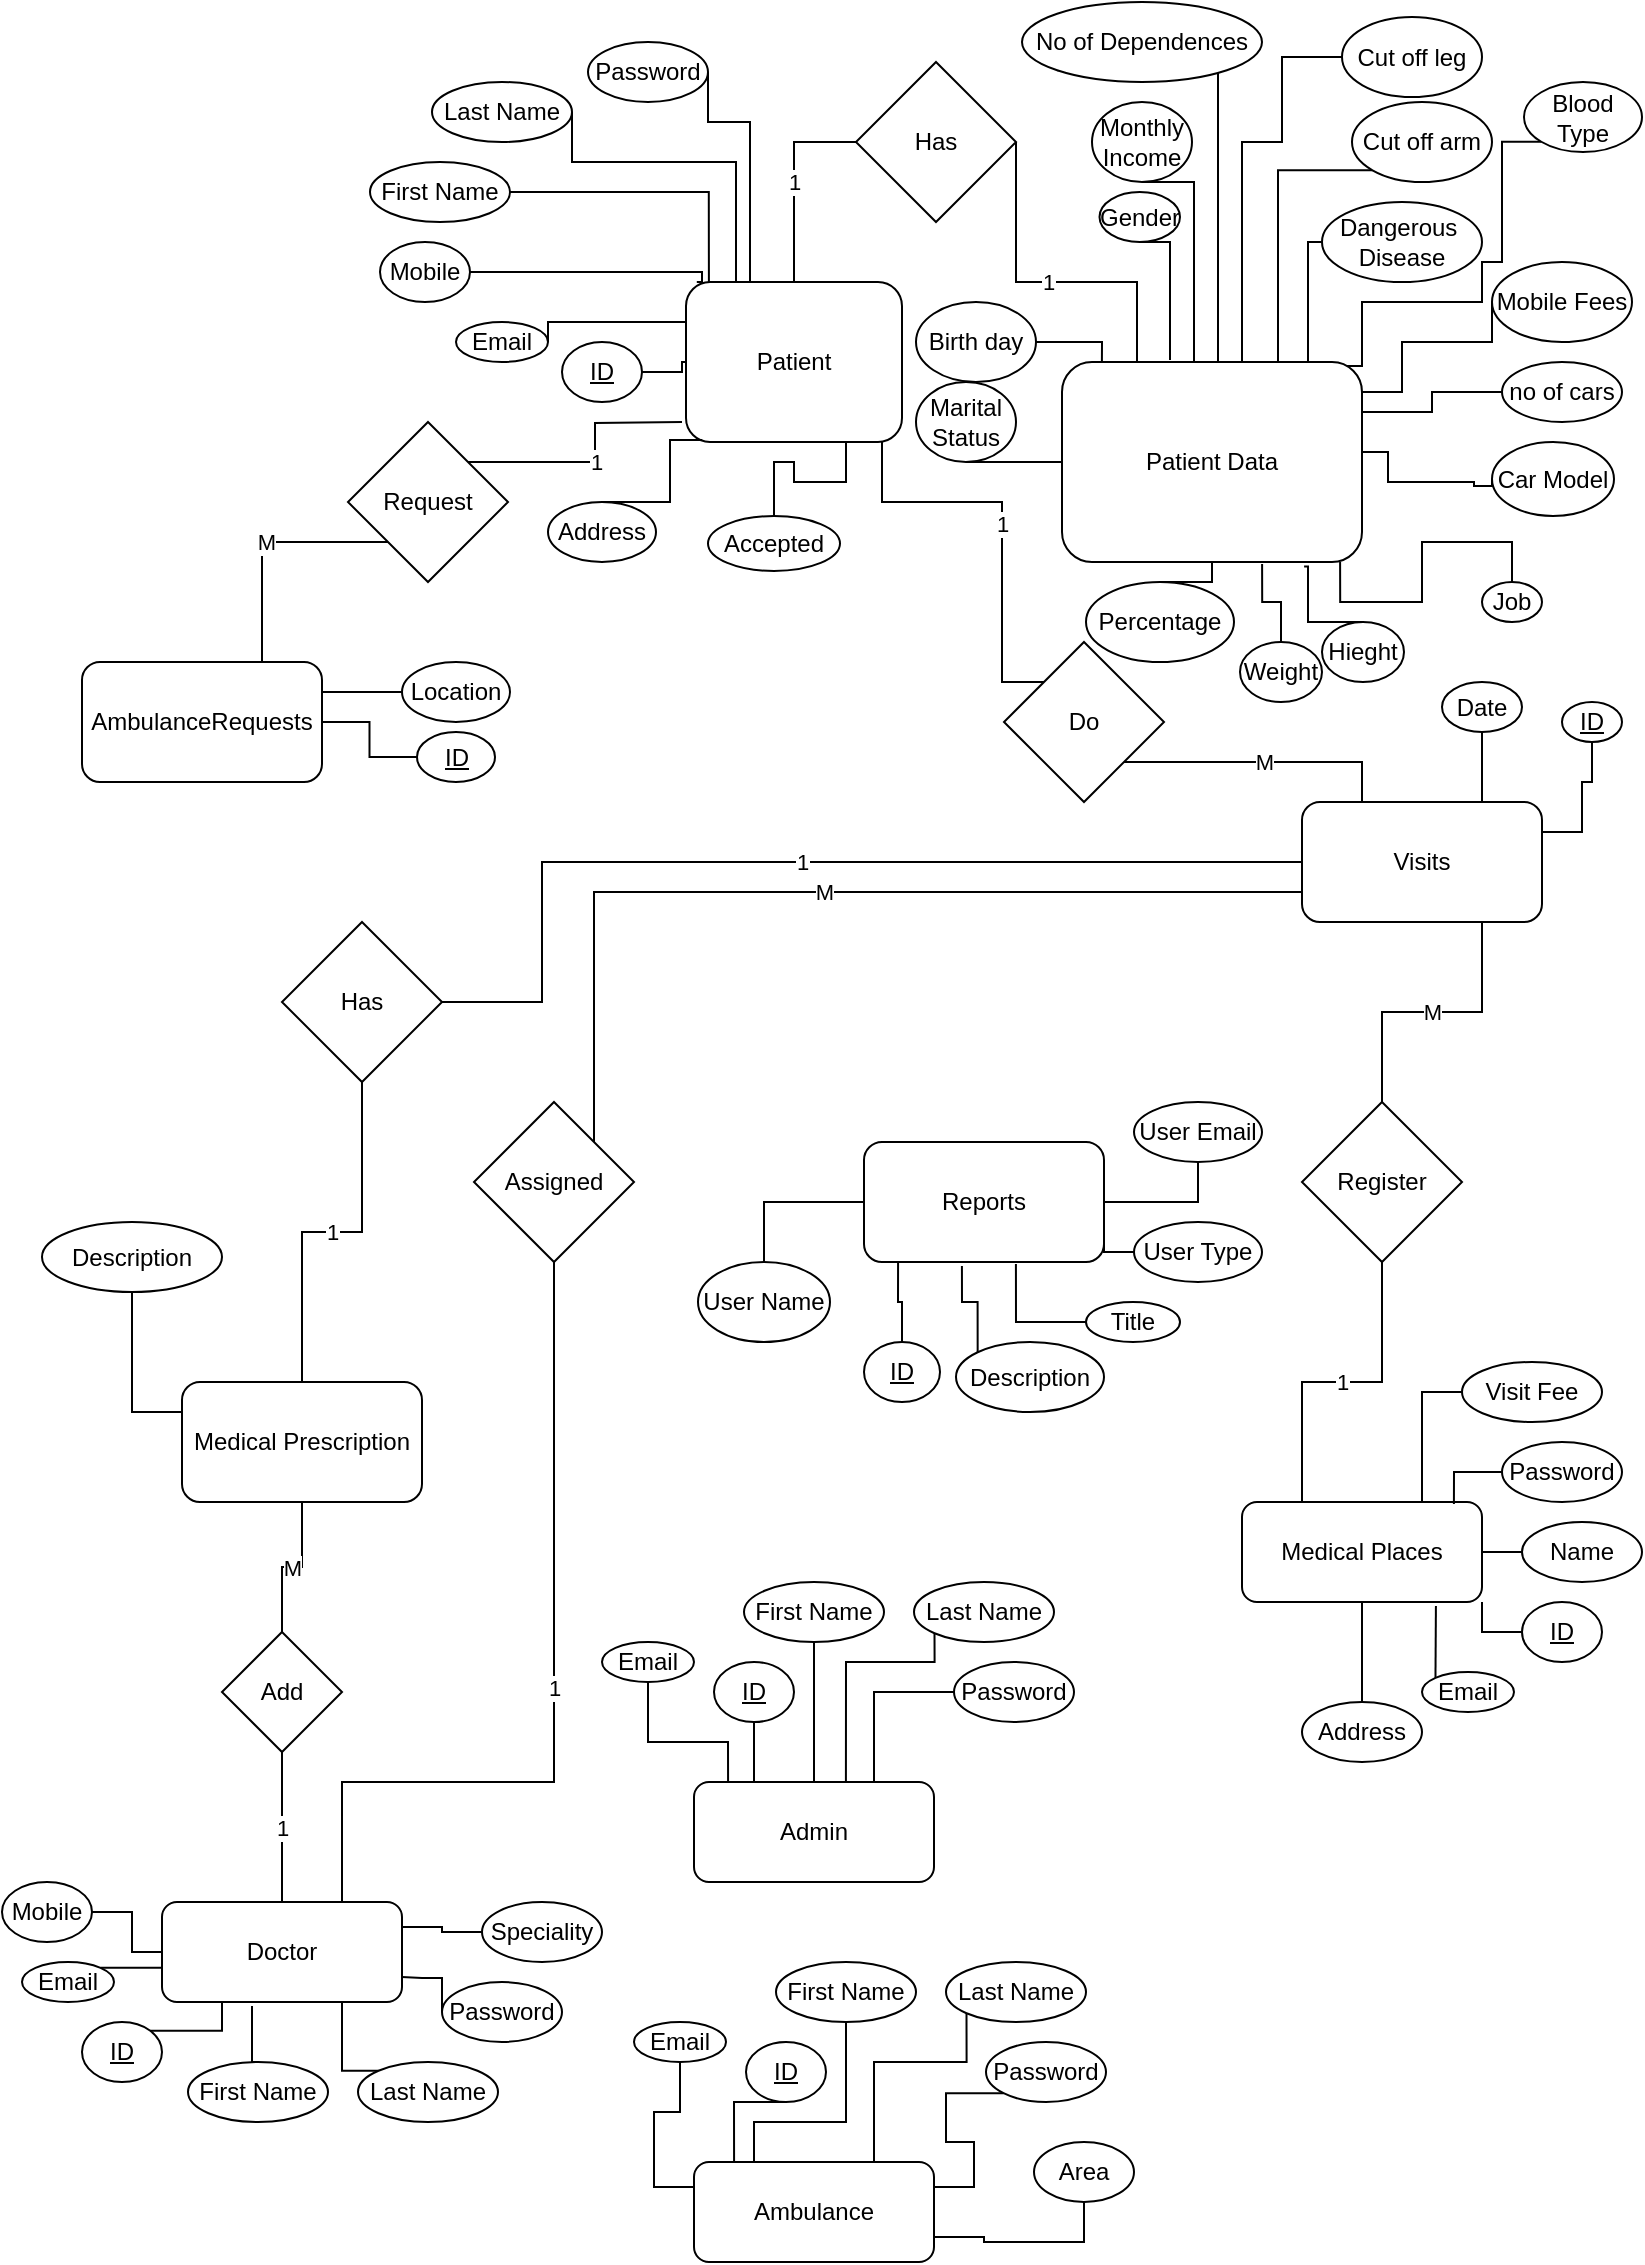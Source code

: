 <mxfile version="13.1.3" type="github">
  <diagram id="C5RBs43oDa-KdzZeNtuy" name="Page-1">
    <mxGraphModel dx="950" dy="610" grid="1" gridSize="10" guides="1" tooltips="1" connect="1" arrows="1" fold="1" page="1" pageScale="1" pageWidth="827" pageHeight="1169" math="0" shadow="0">
      <root>
        <mxCell id="WIyWlLk6GJQsqaUBKTNV-0" />
        <mxCell id="WIyWlLk6GJQsqaUBKTNV-1" parent="WIyWlLk6GJQsqaUBKTNV-0" />
        <mxCell id="fGjL8xWmGMmoQ5tTy8V0-24" style="edgeStyle=orthogonalEdgeStyle;rounded=0;orthogonalLoop=1;jettySize=auto;html=1;exitX=0.36;exitY=-0.01;exitDx=0;exitDy=0;entryX=0.5;entryY=1;entryDx=0;entryDy=0;endArrow=none;endFill=0;exitPerimeter=0;" parent="WIyWlLk6GJQsqaUBKTNV-1" source="VnF6EWnZX4yJVsL78sa9-0" target="fGjL8xWmGMmoQ5tTy8V0-23" edge="1">
          <mxGeometry relative="1" as="geometry">
            <Array as="points">
              <mxPoint x="584" y="130" />
            </Array>
          </mxGeometry>
        </mxCell>
        <mxCell id="rDE03bKfrXjJBld4goaQ-0" value="Patient" style="rounded=1;whiteSpace=wrap;html=1;" parent="WIyWlLk6GJQsqaUBKTNV-1" vertex="1">
          <mxGeometry x="342" y="150" width="108" height="80" as="geometry" />
        </mxCell>
        <mxCell id="rDE03bKfrXjJBld4goaQ-1" value="Admin" style="rounded=1;whiteSpace=wrap;html=1;" parent="WIyWlLk6GJQsqaUBKTNV-1" vertex="1">
          <mxGeometry x="346" y="900" width="120" height="50" as="geometry" />
        </mxCell>
        <mxCell id="rDE03bKfrXjJBld4goaQ-2" value="Ambulance" style="rounded=1;whiteSpace=wrap;html=1;" parent="WIyWlLk6GJQsqaUBKTNV-1" vertex="1">
          <mxGeometry x="346" y="1090" width="120" height="50" as="geometry" />
        </mxCell>
        <mxCell id="rDE03bKfrXjJBld4goaQ-52" value="1" style="edgeStyle=orthogonalEdgeStyle;rounded=0;orthogonalLoop=1;jettySize=auto;html=1;exitX=0.5;exitY=0;exitDx=0;exitDy=0;entryX=0.5;entryY=1;entryDx=0;entryDy=0;endArrow=none;endFill=0;" parent="WIyWlLk6GJQsqaUBKTNV-1" source="rDE03bKfrXjJBld4goaQ-3" target="rDE03bKfrXjJBld4goaQ-51" edge="1">
          <mxGeometry relative="1" as="geometry" />
        </mxCell>
        <mxCell id="rDE03bKfrXjJBld4goaQ-3" value="Doctor" style="rounded=1;whiteSpace=wrap;html=1;" parent="WIyWlLk6GJQsqaUBKTNV-1" vertex="1">
          <mxGeometry x="80" y="960" width="120" height="50" as="geometry" />
        </mxCell>
        <mxCell id="rDE03bKfrXjJBld4goaQ-4" value="Medical Places" style="rounded=1;whiteSpace=wrap;html=1;" parent="WIyWlLk6GJQsqaUBKTNV-1" vertex="1">
          <mxGeometry x="620" y="760" width="120" height="50" as="geometry" />
        </mxCell>
        <mxCell id="rDE03bKfrXjJBld4goaQ-5" value="AmbulanceRequests" style="rounded=1;whiteSpace=wrap;html=1;" parent="WIyWlLk6GJQsqaUBKTNV-1" vertex="1">
          <mxGeometry x="40" y="340" width="120" height="60" as="geometry" />
        </mxCell>
        <mxCell id="rDE03bKfrXjJBld4goaQ-88" value="M" style="edgeStyle=orthogonalEdgeStyle;rounded=0;orthogonalLoop=1;jettySize=auto;html=1;exitX=0.25;exitY=0;exitDx=0;exitDy=0;entryX=1;entryY=1;entryDx=0;entryDy=0;endArrow=none;endFill=0;" parent="WIyWlLk6GJQsqaUBKTNV-1" source="rDE03bKfrXjJBld4goaQ-6" target="rDE03bKfrXjJBld4goaQ-87" edge="1">
          <mxGeometry relative="1" as="geometry" />
        </mxCell>
        <mxCell id="rDE03bKfrXjJBld4goaQ-6" value="Visits" style="rounded=1;whiteSpace=wrap;html=1;" parent="WIyWlLk6GJQsqaUBKTNV-1" vertex="1">
          <mxGeometry x="650" y="410" width="120" height="60" as="geometry" />
        </mxCell>
        <mxCell id="rDE03bKfrXjJBld4goaQ-7" value="Medical Prescription" style="rounded=1;whiteSpace=wrap;html=1;" parent="WIyWlLk6GJQsqaUBKTNV-1" vertex="1">
          <mxGeometry x="90" y="700" width="120" height="60" as="geometry" />
        </mxCell>
        <mxCell id="rDE03bKfrXjJBld4goaQ-9" style="edgeStyle=orthogonalEdgeStyle;rounded=0;orthogonalLoop=1;jettySize=auto;html=1;exitX=0.5;exitY=1;exitDx=0;exitDy=0;entryX=0.25;entryY=0;entryDx=0;entryDy=0;endArrow=none;endFill=0;" parent="WIyWlLk6GJQsqaUBKTNV-1" source="rDE03bKfrXjJBld4goaQ-8" target="rDE03bKfrXjJBld4goaQ-1" edge="1">
          <mxGeometry relative="1" as="geometry" />
        </mxCell>
        <mxCell id="rDE03bKfrXjJBld4goaQ-8" value="&lt;u&gt;ID&lt;/u&gt;" style="ellipse;whiteSpace=wrap;html=1;" parent="WIyWlLk6GJQsqaUBKTNV-1" vertex="1">
          <mxGeometry x="356" y="840" width="40" height="30" as="geometry" />
        </mxCell>
        <mxCell id="rDE03bKfrXjJBld4goaQ-11" style="edgeStyle=orthogonalEdgeStyle;rounded=0;orthogonalLoop=1;jettySize=auto;html=1;exitX=0.5;exitY=1;exitDx=0;exitDy=0;entryX=0.5;entryY=0;entryDx=0;entryDy=0;endArrow=none;endFill=0;" parent="WIyWlLk6GJQsqaUBKTNV-1" source="rDE03bKfrXjJBld4goaQ-10" target="rDE03bKfrXjJBld4goaQ-1" edge="1">
          <mxGeometry relative="1" as="geometry" />
        </mxCell>
        <mxCell id="rDE03bKfrXjJBld4goaQ-10" value="First Name" style="ellipse;whiteSpace=wrap;html=1;" parent="WIyWlLk6GJQsqaUBKTNV-1" vertex="1">
          <mxGeometry x="371" y="800" width="70" height="30" as="geometry" />
        </mxCell>
        <mxCell id="rDE03bKfrXjJBld4goaQ-14" value="" style="edgeStyle=orthogonalEdgeStyle;rounded=0;orthogonalLoop=1;jettySize=auto;html=1;entryX=0.633;entryY=0;entryDx=0;entryDy=0;entryPerimeter=0;exitX=0;exitY=1;exitDx=0;exitDy=0;endArrow=none;endFill=0;" parent="WIyWlLk6GJQsqaUBKTNV-1" source="rDE03bKfrXjJBld4goaQ-12" target="rDE03bKfrXjJBld4goaQ-1" edge="1">
          <mxGeometry relative="1" as="geometry">
            <mxPoint x="491" y="910" as="targetPoint" />
            <Array as="points">
              <mxPoint x="466" y="840" />
              <mxPoint x="422" y="840" />
            </Array>
          </mxGeometry>
        </mxCell>
        <mxCell id="rDE03bKfrXjJBld4goaQ-12" value="Last Name" style="ellipse;whiteSpace=wrap;html=1;" parent="WIyWlLk6GJQsqaUBKTNV-1" vertex="1">
          <mxGeometry x="456" y="800" width="70" height="30" as="geometry" />
        </mxCell>
        <mxCell id="rDE03bKfrXjJBld4goaQ-16" style="edgeStyle=orthogonalEdgeStyle;rounded=0;orthogonalLoop=1;jettySize=auto;html=1;entryX=0.142;entryY=0;entryDx=0;entryDy=0;entryPerimeter=0;endArrow=none;endFill=0;" parent="WIyWlLk6GJQsqaUBKTNV-1" source="rDE03bKfrXjJBld4goaQ-15" target="rDE03bKfrXjJBld4goaQ-1" edge="1">
          <mxGeometry relative="1" as="geometry">
            <Array as="points">
              <mxPoint x="323" y="880" />
              <mxPoint x="363" y="880" />
            </Array>
          </mxGeometry>
        </mxCell>
        <mxCell id="rDE03bKfrXjJBld4goaQ-15" value="Email" style="ellipse;whiteSpace=wrap;html=1;" parent="WIyWlLk6GJQsqaUBKTNV-1" vertex="1">
          <mxGeometry x="300" y="830" width="46" height="20" as="geometry" />
        </mxCell>
        <mxCell id="rDE03bKfrXjJBld4goaQ-18" style="edgeStyle=orthogonalEdgeStyle;rounded=0;orthogonalLoop=1;jettySize=auto;html=1;entryX=0.75;entryY=0;entryDx=0;entryDy=0;endArrow=none;endFill=0;" parent="WIyWlLk6GJQsqaUBKTNV-1" source="rDE03bKfrXjJBld4goaQ-17" target="rDE03bKfrXjJBld4goaQ-1" edge="1">
          <mxGeometry relative="1" as="geometry" />
        </mxCell>
        <mxCell id="rDE03bKfrXjJBld4goaQ-17" value="Password" style="ellipse;whiteSpace=wrap;html=1;" parent="WIyWlLk6GJQsqaUBKTNV-1" vertex="1">
          <mxGeometry x="476" y="840" width="60" height="30" as="geometry" />
        </mxCell>
        <mxCell id="rDE03bKfrXjJBld4goaQ-26" style="edgeStyle=orthogonalEdgeStyle;rounded=0;orthogonalLoop=1;jettySize=auto;html=1;exitX=0.5;exitY=1;exitDx=0;exitDy=0;entryX=0.167;entryY=0;entryDx=0;entryDy=0;entryPerimeter=0;endArrow=none;endFill=0;" parent="WIyWlLk6GJQsqaUBKTNV-1" source="rDE03bKfrXjJBld4goaQ-19" target="rDE03bKfrXjJBld4goaQ-2" edge="1">
          <mxGeometry relative="1" as="geometry" />
        </mxCell>
        <mxCell id="rDE03bKfrXjJBld4goaQ-19" value="&lt;u&gt;ID&lt;/u&gt;" style="ellipse;whiteSpace=wrap;html=1;" parent="WIyWlLk6GJQsqaUBKTNV-1" vertex="1">
          <mxGeometry x="372" y="1030" width="40" height="30" as="geometry" />
        </mxCell>
        <mxCell id="rDE03bKfrXjJBld4goaQ-27" style="edgeStyle=orthogonalEdgeStyle;rounded=0;orthogonalLoop=1;jettySize=auto;html=1;entryX=0.25;entryY=0;entryDx=0;entryDy=0;endArrow=none;endFill=0;" parent="WIyWlLk6GJQsqaUBKTNV-1" source="rDE03bKfrXjJBld4goaQ-20" target="rDE03bKfrXjJBld4goaQ-2" edge="1">
          <mxGeometry relative="1" as="geometry">
            <Array as="points">
              <mxPoint x="422" y="1070" />
              <mxPoint x="376" y="1070" />
            </Array>
          </mxGeometry>
        </mxCell>
        <mxCell id="rDE03bKfrXjJBld4goaQ-20" value="First Name" style="ellipse;whiteSpace=wrap;html=1;" parent="WIyWlLk6GJQsqaUBKTNV-1" vertex="1">
          <mxGeometry x="387" y="990" width="70" height="30" as="geometry" />
        </mxCell>
        <mxCell id="rDE03bKfrXjJBld4goaQ-28" style="edgeStyle=orthogonalEdgeStyle;rounded=0;orthogonalLoop=1;jettySize=auto;html=1;exitX=0;exitY=1;exitDx=0;exitDy=0;entryX=0.75;entryY=0;entryDx=0;entryDy=0;endArrow=none;endFill=0;" parent="WIyWlLk6GJQsqaUBKTNV-1" source="rDE03bKfrXjJBld4goaQ-21" target="rDE03bKfrXjJBld4goaQ-2" edge="1">
          <mxGeometry relative="1" as="geometry">
            <Array as="points">
              <mxPoint x="482" y="1040" />
              <mxPoint x="436" y="1040" />
            </Array>
          </mxGeometry>
        </mxCell>
        <mxCell id="rDE03bKfrXjJBld4goaQ-21" value="Last Name" style="ellipse;whiteSpace=wrap;html=1;" parent="WIyWlLk6GJQsqaUBKTNV-1" vertex="1">
          <mxGeometry x="472" y="990" width="70" height="30" as="geometry" />
        </mxCell>
        <mxCell id="rDE03bKfrXjJBld4goaQ-25" style="edgeStyle=orthogonalEdgeStyle;rounded=0;orthogonalLoop=1;jettySize=auto;html=1;exitX=0.5;exitY=1;exitDx=0;exitDy=0;entryX=0;entryY=0.25;entryDx=0;entryDy=0;endArrow=none;endFill=0;" parent="WIyWlLk6GJQsqaUBKTNV-1" source="rDE03bKfrXjJBld4goaQ-22" target="rDE03bKfrXjJBld4goaQ-2" edge="1">
          <mxGeometry relative="1" as="geometry" />
        </mxCell>
        <mxCell id="rDE03bKfrXjJBld4goaQ-22" value="Email" style="ellipse;whiteSpace=wrap;html=1;" parent="WIyWlLk6GJQsqaUBKTNV-1" vertex="1">
          <mxGeometry x="316" y="1020" width="46" height="20" as="geometry" />
        </mxCell>
        <mxCell id="rDE03bKfrXjJBld4goaQ-29" style="edgeStyle=orthogonalEdgeStyle;rounded=0;orthogonalLoop=1;jettySize=auto;html=1;exitX=0;exitY=1;exitDx=0;exitDy=0;entryX=1;entryY=0.25;entryDx=0;entryDy=0;endArrow=none;endFill=0;" parent="WIyWlLk6GJQsqaUBKTNV-1" source="rDE03bKfrXjJBld4goaQ-23" target="rDE03bKfrXjJBld4goaQ-2" edge="1">
          <mxGeometry relative="1" as="geometry" />
        </mxCell>
        <mxCell id="rDE03bKfrXjJBld4goaQ-23" value="Password" style="ellipse;whiteSpace=wrap;html=1;" parent="WIyWlLk6GJQsqaUBKTNV-1" vertex="1">
          <mxGeometry x="492" y="1030" width="60" height="30" as="geometry" />
        </mxCell>
        <mxCell id="rDE03bKfrXjJBld4goaQ-30" style="edgeStyle=orthogonalEdgeStyle;rounded=0;orthogonalLoop=1;jettySize=auto;html=1;exitX=0.5;exitY=1;exitDx=0;exitDy=0;entryX=1;entryY=0.75;entryDx=0;entryDy=0;endArrow=none;endFill=0;" parent="WIyWlLk6GJQsqaUBKTNV-1" source="rDE03bKfrXjJBld4goaQ-24" target="rDE03bKfrXjJBld4goaQ-2" edge="1">
          <mxGeometry relative="1" as="geometry" />
        </mxCell>
        <mxCell id="rDE03bKfrXjJBld4goaQ-24" value="Area" style="ellipse;whiteSpace=wrap;html=1;" parent="WIyWlLk6GJQsqaUBKTNV-1" vertex="1">
          <mxGeometry x="516" y="1080" width="50" height="30" as="geometry" />
        </mxCell>
        <mxCell id="rDE03bKfrXjJBld4goaQ-40" style="edgeStyle=orthogonalEdgeStyle;rounded=0;orthogonalLoop=1;jettySize=auto;html=1;exitX=0;exitY=0.5;exitDx=0;exitDy=0;entryX=1;entryY=1;entryDx=0;entryDy=0;endArrow=none;endFill=0;" parent="WIyWlLk6GJQsqaUBKTNV-1" source="rDE03bKfrXjJBld4goaQ-32" target="rDE03bKfrXjJBld4goaQ-4" edge="1">
          <mxGeometry relative="1" as="geometry" />
        </mxCell>
        <mxCell id="rDE03bKfrXjJBld4goaQ-32" value="&lt;u&gt;ID&lt;/u&gt;" style="ellipse;whiteSpace=wrap;html=1;" parent="WIyWlLk6GJQsqaUBKTNV-1" vertex="1">
          <mxGeometry x="760" y="810" width="40" height="30" as="geometry" />
        </mxCell>
        <mxCell id="rDE03bKfrXjJBld4goaQ-39" style="edgeStyle=orthogonalEdgeStyle;rounded=0;orthogonalLoop=1;jettySize=auto;html=1;exitX=0;exitY=0.5;exitDx=0;exitDy=0;entryX=1;entryY=0.5;entryDx=0;entryDy=0;endArrow=none;endFill=0;" parent="WIyWlLk6GJQsqaUBKTNV-1" source="rDE03bKfrXjJBld4goaQ-33" target="rDE03bKfrXjJBld4goaQ-4" edge="1">
          <mxGeometry relative="1" as="geometry" />
        </mxCell>
        <mxCell id="rDE03bKfrXjJBld4goaQ-33" value="Name" style="ellipse;whiteSpace=wrap;html=1;" parent="WIyWlLk6GJQsqaUBKTNV-1" vertex="1">
          <mxGeometry x="760" y="770" width="60" height="30" as="geometry" />
        </mxCell>
        <mxCell id="rDE03bKfrXjJBld4goaQ-37" style="edgeStyle=orthogonalEdgeStyle;rounded=0;orthogonalLoop=1;jettySize=auto;html=1;exitX=0;exitY=0.5;exitDx=0;exitDy=0;entryX=0.75;entryY=0;entryDx=0;entryDy=0;endArrow=none;endFill=0;" parent="WIyWlLk6GJQsqaUBKTNV-1" source="rDE03bKfrXjJBld4goaQ-34" target="rDE03bKfrXjJBld4goaQ-4" edge="1">
          <mxGeometry relative="1" as="geometry" />
        </mxCell>
        <mxCell id="rDE03bKfrXjJBld4goaQ-34" value="Visit Fee" style="ellipse;whiteSpace=wrap;html=1;" parent="WIyWlLk6GJQsqaUBKTNV-1" vertex="1">
          <mxGeometry x="730" y="690" width="70" height="30" as="geometry" />
        </mxCell>
        <mxCell id="rDE03bKfrXjJBld4goaQ-41" style="edgeStyle=orthogonalEdgeStyle;rounded=0;orthogonalLoop=1;jettySize=auto;html=1;exitX=0;exitY=0;exitDx=0;exitDy=0;entryX=0.808;entryY=1.04;entryDx=0;entryDy=0;entryPerimeter=0;endArrow=none;endFill=0;" parent="WIyWlLk6GJQsqaUBKTNV-1" source="rDE03bKfrXjJBld4goaQ-35" target="rDE03bKfrXjJBld4goaQ-4" edge="1">
          <mxGeometry relative="1" as="geometry" />
        </mxCell>
        <mxCell id="rDE03bKfrXjJBld4goaQ-35" value="Email" style="ellipse;whiteSpace=wrap;html=1;" parent="WIyWlLk6GJQsqaUBKTNV-1" vertex="1">
          <mxGeometry x="710" y="845" width="46" height="20" as="geometry" />
        </mxCell>
        <mxCell id="rDE03bKfrXjJBld4goaQ-38" style="edgeStyle=orthogonalEdgeStyle;rounded=0;orthogonalLoop=1;jettySize=auto;html=1;exitX=0;exitY=0.5;exitDx=0;exitDy=0;entryX=0.883;entryY=0.02;entryDx=0;entryDy=0;entryPerimeter=0;endArrow=none;endFill=0;" parent="WIyWlLk6GJQsqaUBKTNV-1" source="rDE03bKfrXjJBld4goaQ-36" target="rDE03bKfrXjJBld4goaQ-4" edge="1">
          <mxGeometry relative="1" as="geometry" />
        </mxCell>
        <mxCell id="rDE03bKfrXjJBld4goaQ-36" value="Password" style="ellipse;whiteSpace=wrap;html=1;" parent="WIyWlLk6GJQsqaUBKTNV-1" vertex="1">
          <mxGeometry x="750" y="730" width="60" height="30" as="geometry" />
        </mxCell>
        <mxCell id="rDE03bKfrXjJBld4goaQ-43" style="edgeStyle=orthogonalEdgeStyle;rounded=0;orthogonalLoop=1;jettySize=auto;html=1;exitX=0.5;exitY=0;exitDx=0;exitDy=0;entryX=0.5;entryY=1;entryDx=0;entryDy=0;endArrow=none;endFill=0;" parent="WIyWlLk6GJQsqaUBKTNV-1" source="rDE03bKfrXjJBld4goaQ-42" target="rDE03bKfrXjJBld4goaQ-4" edge="1">
          <mxGeometry relative="1" as="geometry" />
        </mxCell>
        <mxCell id="rDE03bKfrXjJBld4goaQ-42" value="Address" style="ellipse;whiteSpace=wrap;html=1;" parent="WIyWlLk6GJQsqaUBKTNV-1" vertex="1">
          <mxGeometry x="650" y="860" width="60" height="30" as="geometry" />
        </mxCell>
        <mxCell id="rDE03bKfrXjJBld4goaQ-44" value="Reports" style="rounded=1;whiteSpace=wrap;html=1;" parent="WIyWlLk6GJQsqaUBKTNV-1" vertex="1">
          <mxGeometry x="431" y="580" width="120" height="60" as="geometry" />
        </mxCell>
        <mxCell id="rDE03bKfrXjJBld4goaQ-47" style="edgeStyle=orthogonalEdgeStyle;rounded=0;orthogonalLoop=1;jettySize=auto;html=1;exitX=0.5;exitY=0;exitDx=0;exitDy=0;entryX=0.142;entryY=1;entryDx=0;entryDy=0;entryPerimeter=0;endArrow=none;endFill=0;" parent="WIyWlLk6GJQsqaUBKTNV-1" source="rDE03bKfrXjJBld4goaQ-45" target="rDE03bKfrXjJBld4goaQ-44" edge="1">
          <mxGeometry relative="1" as="geometry" />
        </mxCell>
        <mxCell id="rDE03bKfrXjJBld4goaQ-45" value="ID" style="ellipse;whiteSpace=wrap;html=1;fontStyle=4" parent="WIyWlLk6GJQsqaUBKTNV-1" vertex="1">
          <mxGeometry x="431" y="680" width="38" height="30" as="geometry" />
        </mxCell>
        <mxCell id="rDE03bKfrXjJBld4goaQ-48" style="edgeStyle=orthogonalEdgeStyle;rounded=0;orthogonalLoop=1;jettySize=auto;html=1;exitX=0;exitY=0;exitDx=0;exitDy=0;entryX=0.408;entryY=1.033;entryDx=0;entryDy=0;entryPerimeter=0;endArrow=none;endFill=0;" parent="WIyWlLk6GJQsqaUBKTNV-1" source="rDE03bKfrXjJBld4goaQ-46" target="rDE03bKfrXjJBld4goaQ-44" edge="1">
          <mxGeometry relative="1" as="geometry" />
        </mxCell>
        <mxCell id="rDE03bKfrXjJBld4goaQ-46" value="Description" style="ellipse;whiteSpace=wrap;html=1;" parent="WIyWlLk6GJQsqaUBKTNV-1" vertex="1">
          <mxGeometry x="477" y="680" width="74" height="35" as="geometry" />
        </mxCell>
        <mxCell id="rDE03bKfrXjJBld4goaQ-50" style="edgeStyle=orthogonalEdgeStyle;rounded=0;orthogonalLoop=1;jettySize=auto;html=1;exitX=0;exitY=0.5;exitDx=0;exitDy=0;entryX=0.633;entryY=1.017;entryDx=0;entryDy=0;entryPerimeter=0;endArrow=none;endFill=0;" parent="WIyWlLk6GJQsqaUBKTNV-1" source="rDE03bKfrXjJBld4goaQ-49" target="rDE03bKfrXjJBld4goaQ-44" edge="1">
          <mxGeometry relative="1" as="geometry" />
        </mxCell>
        <mxCell id="rDE03bKfrXjJBld4goaQ-49" value="Title" style="ellipse;whiteSpace=wrap;html=1;" parent="WIyWlLk6GJQsqaUBKTNV-1" vertex="1">
          <mxGeometry x="542" y="660" width="47" height="20" as="geometry" />
        </mxCell>
        <mxCell id="rDE03bKfrXjJBld4goaQ-53" value="M" style="edgeStyle=orthogonalEdgeStyle;rounded=0;orthogonalLoop=1;jettySize=auto;html=1;exitX=0.5;exitY=0;exitDx=0;exitDy=0;endArrow=none;endFill=0;" parent="WIyWlLk6GJQsqaUBKTNV-1" source="rDE03bKfrXjJBld4goaQ-51" target="rDE03bKfrXjJBld4goaQ-7" edge="1">
          <mxGeometry relative="1" as="geometry" />
        </mxCell>
        <mxCell id="rDE03bKfrXjJBld4goaQ-51" value="Add" style="rhombus;whiteSpace=wrap;html=1;" parent="WIyWlLk6GJQsqaUBKTNV-1" vertex="1">
          <mxGeometry x="110" y="825" width="60" height="60" as="geometry" />
        </mxCell>
        <mxCell id="rDE03bKfrXjJBld4goaQ-65" style="edgeStyle=orthogonalEdgeStyle;rounded=0;orthogonalLoop=1;jettySize=auto;html=1;exitX=1;exitY=0;exitDx=0;exitDy=0;entryX=0.25;entryY=1;entryDx=0;entryDy=0;endArrow=none;endFill=0;" parent="WIyWlLk6GJQsqaUBKTNV-1" source="rDE03bKfrXjJBld4goaQ-54" target="rDE03bKfrXjJBld4goaQ-3" edge="1">
          <mxGeometry relative="1" as="geometry" />
        </mxCell>
        <mxCell id="rDE03bKfrXjJBld4goaQ-54" value="&lt;u&gt;ID&lt;/u&gt;" style="ellipse;whiteSpace=wrap;html=1;" parent="WIyWlLk6GJQsqaUBKTNV-1" vertex="1">
          <mxGeometry x="40" y="1020" width="40" height="30" as="geometry" />
        </mxCell>
        <mxCell id="rDE03bKfrXjJBld4goaQ-61" style="edgeStyle=orthogonalEdgeStyle;rounded=0;orthogonalLoop=1;jettySize=auto;html=1;exitX=0.5;exitY=0;exitDx=0;exitDy=0;entryX=0.375;entryY=1.04;entryDx=0;entryDy=0;entryPerimeter=0;endArrow=none;endFill=0;" parent="WIyWlLk6GJQsqaUBKTNV-1" source="rDE03bKfrXjJBld4goaQ-55" target="rDE03bKfrXjJBld4goaQ-3" edge="1">
          <mxGeometry relative="1" as="geometry" />
        </mxCell>
        <mxCell id="rDE03bKfrXjJBld4goaQ-55" value="First Name" style="ellipse;whiteSpace=wrap;html=1;" parent="WIyWlLk6GJQsqaUBKTNV-1" vertex="1">
          <mxGeometry x="93" y="1040" width="70" height="30" as="geometry" />
        </mxCell>
        <mxCell id="rDE03bKfrXjJBld4goaQ-62" style="edgeStyle=orthogonalEdgeStyle;rounded=0;orthogonalLoop=1;jettySize=auto;html=1;exitX=0;exitY=0;exitDx=0;exitDy=0;entryX=0.75;entryY=1;entryDx=0;entryDy=0;endArrow=none;endFill=0;" parent="WIyWlLk6GJQsqaUBKTNV-1" source="rDE03bKfrXjJBld4goaQ-56" target="rDE03bKfrXjJBld4goaQ-3" edge="1">
          <mxGeometry relative="1" as="geometry" />
        </mxCell>
        <mxCell id="rDE03bKfrXjJBld4goaQ-56" value="Last Name" style="ellipse;whiteSpace=wrap;html=1;" parent="WIyWlLk6GJQsqaUBKTNV-1" vertex="1">
          <mxGeometry x="178" y="1040" width="70" height="30" as="geometry" />
        </mxCell>
        <mxCell id="rDE03bKfrXjJBld4goaQ-66" style="edgeStyle=orthogonalEdgeStyle;rounded=0;orthogonalLoop=1;jettySize=auto;html=1;exitX=1;exitY=0;exitDx=0;exitDy=0;entryX=0;entryY=0.75;entryDx=0;entryDy=0;endArrow=none;endFill=0;" parent="WIyWlLk6GJQsqaUBKTNV-1" source="rDE03bKfrXjJBld4goaQ-57" target="rDE03bKfrXjJBld4goaQ-3" edge="1">
          <mxGeometry relative="1" as="geometry" />
        </mxCell>
        <mxCell id="rDE03bKfrXjJBld4goaQ-57" value="Email" style="ellipse;whiteSpace=wrap;html=1;" parent="WIyWlLk6GJQsqaUBKTNV-1" vertex="1">
          <mxGeometry x="10" y="990" width="46" height="20" as="geometry" />
        </mxCell>
        <mxCell id="rDE03bKfrXjJBld4goaQ-63" style="edgeStyle=orthogonalEdgeStyle;rounded=0;orthogonalLoop=1;jettySize=auto;html=1;exitX=0;exitY=0.5;exitDx=0;exitDy=0;entryX=1;entryY=0.75;entryDx=0;entryDy=0;endArrow=none;endFill=0;" parent="WIyWlLk6GJQsqaUBKTNV-1" source="rDE03bKfrXjJBld4goaQ-58" target="rDE03bKfrXjJBld4goaQ-3" edge="1">
          <mxGeometry relative="1" as="geometry">
            <Array as="points">
              <mxPoint x="220" y="998" />
              <mxPoint x="210" y="998" />
            </Array>
          </mxGeometry>
        </mxCell>
        <mxCell id="rDE03bKfrXjJBld4goaQ-58" value="Password" style="ellipse;whiteSpace=wrap;html=1;" parent="WIyWlLk6GJQsqaUBKTNV-1" vertex="1">
          <mxGeometry x="220" y="1000" width="60" height="30" as="geometry" />
        </mxCell>
        <mxCell id="rDE03bKfrXjJBld4goaQ-67" style="edgeStyle=orthogonalEdgeStyle;rounded=0;orthogonalLoop=1;jettySize=auto;html=1;exitX=1;exitY=0.5;exitDx=0;exitDy=0;entryX=0;entryY=0.5;entryDx=0;entryDy=0;endArrow=none;endFill=0;" parent="WIyWlLk6GJQsqaUBKTNV-1" source="rDE03bKfrXjJBld4goaQ-59" target="rDE03bKfrXjJBld4goaQ-3" edge="1">
          <mxGeometry relative="1" as="geometry" />
        </mxCell>
        <mxCell id="rDE03bKfrXjJBld4goaQ-59" value="Mobile" style="ellipse;whiteSpace=wrap;html=1;" parent="WIyWlLk6GJQsqaUBKTNV-1" vertex="1">
          <mxGeometry y="950" width="45" height="30" as="geometry" />
        </mxCell>
        <mxCell id="rDE03bKfrXjJBld4goaQ-64" style="edgeStyle=orthogonalEdgeStyle;rounded=0;orthogonalLoop=1;jettySize=auto;html=1;exitX=0;exitY=0.5;exitDx=0;exitDy=0;entryX=1;entryY=0.25;entryDx=0;entryDy=0;endArrow=none;endFill=0;" parent="WIyWlLk6GJQsqaUBKTNV-1" source="rDE03bKfrXjJBld4goaQ-60" target="rDE03bKfrXjJBld4goaQ-3" edge="1">
          <mxGeometry relative="1" as="geometry" />
        </mxCell>
        <mxCell id="rDE03bKfrXjJBld4goaQ-60" value="Speciality" style="ellipse;whiteSpace=wrap;html=1;" parent="WIyWlLk6GJQsqaUBKTNV-1" vertex="1">
          <mxGeometry x="240" y="960" width="60" height="30" as="geometry" />
        </mxCell>
        <mxCell id="rDE03bKfrXjJBld4goaQ-74" style="edgeStyle=orthogonalEdgeStyle;rounded=0;orthogonalLoop=1;jettySize=auto;html=1;exitX=0.5;exitY=0;exitDx=0;exitDy=0;endArrow=none;endFill=0;" parent="WIyWlLk6GJQsqaUBKTNV-1" source="rDE03bKfrXjJBld4goaQ-73" target="rDE03bKfrXjJBld4goaQ-44" edge="1">
          <mxGeometry relative="1" as="geometry" />
        </mxCell>
        <mxCell id="rDE03bKfrXjJBld4goaQ-73" value="User Name" style="ellipse;whiteSpace=wrap;html=1;" parent="WIyWlLk6GJQsqaUBKTNV-1" vertex="1">
          <mxGeometry x="348" y="640" width="66" height="40" as="geometry" />
        </mxCell>
        <mxCell id="rDE03bKfrXjJBld4goaQ-76" value="M" style="edgeStyle=orthogonalEdgeStyle;rounded=0;orthogonalLoop=1;jettySize=auto;html=1;exitX=0;exitY=1;exitDx=0;exitDy=0;entryX=0.75;entryY=0;entryDx=0;entryDy=0;endArrow=none;endFill=0;" parent="WIyWlLk6GJQsqaUBKTNV-1" source="rDE03bKfrXjJBld4goaQ-75" target="rDE03bKfrXjJBld4goaQ-5" edge="1">
          <mxGeometry relative="1" as="geometry" />
        </mxCell>
        <mxCell id="rDE03bKfrXjJBld4goaQ-77" value="1" style="edgeStyle=orthogonalEdgeStyle;rounded=0;orthogonalLoop=1;jettySize=auto;html=1;exitX=1;exitY=0;exitDx=0;exitDy=0;endArrow=none;endFill=0;" parent="WIyWlLk6GJQsqaUBKTNV-1" source="rDE03bKfrXjJBld4goaQ-75" edge="1">
          <mxGeometry relative="1" as="geometry">
            <mxPoint x="340" y="220" as="targetPoint" />
          </mxGeometry>
        </mxCell>
        <mxCell id="rDE03bKfrXjJBld4goaQ-75" value="Request" style="rhombus;whiteSpace=wrap;html=1;" parent="WIyWlLk6GJQsqaUBKTNV-1" vertex="1">
          <mxGeometry x="173" y="220" width="80" height="80" as="geometry" />
        </mxCell>
        <mxCell id="rDE03bKfrXjJBld4goaQ-79" value="1" style="edgeStyle=orthogonalEdgeStyle;rounded=0;orthogonalLoop=1;jettySize=auto;html=1;exitX=0.5;exitY=1;exitDx=0;exitDy=0;entryX=0.25;entryY=0;entryDx=0;entryDy=0;endArrow=none;endFill=0;" parent="WIyWlLk6GJQsqaUBKTNV-1" source="rDE03bKfrXjJBld4goaQ-78" target="rDE03bKfrXjJBld4goaQ-4" edge="1">
          <mxGeometry relative="1" as="geometry" />
        </mxCell>
        <mxCell id="rDE03bKfrXjJBld4goaQ-80" value="M" style="edgeStyle=orthogonalEdgeStyle;rounded=0;orthogonalLoop=1;jettySize=auto;html=1;exitX=0.5;exitY=0;exitDx=0;exitDy=0;entryX=0.75;entryY=1;entryDx=0;entryDy=0;endArrow=none;endFill=0;" parent="WIyWlLk6GJQsqaUBKTNV-1" source="rDE03bKfrXjJBld4goaQ-78" target="rDE03bKfrXjJBld4goaQ-6" edge="1">
          <mxGeometry relative="1" as="geometry" />
        </mxCell>
        <mxCell id="rDE03bKfrXjJBld4goaQ-78" value="Register" style="rhombus;whiteSpace=wrap;html=1;" parent="WIyWlLk6GJQsqaUBKTNV-1" vertex="1">
          <mxGeometry x="650" y="560" width="80" height="80" as="geometry" />
        </mxCell>
        <mxCell id="rDE03bKfrXjJBld4goaQ-82" value="1" style="edgeStyle=orthogonalEdgeStyle;rounded=0;orthogonalLoop=1;jettySize=auto;html=1;exitX=0.5;exitY=1;exitDx=0;exitDy=0;entryX=0.5;entryY=0;entryDx=0;entryDy=0;endArrow=none;endFill=0;" parent="WIyWlLk6GJQsqaUBKTNV-1" source="rDE03bKfrXjJBld4goaQ-81" target="rDE03bKfrXjJBld4goaQ-7" edge="1">
          <mxGeometry relative="1" as="geometry" />
        </mxCell>
        <mxCell id="rDE03bKfrXjJBld4goaQ-83" value="1" style="edgeStyle=orthogonalEdgeStyle;rounded=0;orthogonalLoop=1;jettySize=auto;html=1;exitX=1;exitY=0.5;exitDx=0;exitDy=0;entryX=0;entryY=0.5;entryDx=0;entryDy=0;endArrow=none;endFill=0;" parent="WIyWlLk6GJQsqaUBKTNV-1" source="rDE03bKfrXjJBld4goaQ-81" target="rDE03bKfrXjJBld4goaQ-6" edge="1">
          <mxGeometry relative="1" as="geometry">
            <Array as="points">
              <mxPoint x="270" y="510" />
              <mxPoint x="270" y="440" />
            </Array>
          </mxGeometry>
        </mxCell>
        <mxCell id="rDE03bKfrXjJBld4goaQ-81" value="Has" style="rhombus;whiteSpace=wrap;html=1;" parent="WIyWlLk6GJQsqaUBKTNV-1" vertex="1">
          <mxGeometry x="140" y="470" width="80" height="80" as="geometry" />
        </mxCell>
        <mxCell id="rDE03bKfrXjJBld4goaQ-85" value="1" style="edgeStyle=orthogonalEdgeStyle;rounded=0;orthogonalLoop=1;jettySize=auto;html=1;exitX=0.5;exitY=1;exitDx=0;exitDy=0;entryX=0.75;entryY=0;entryDx=0;entryDy=0;endArrow=none;endFill=0;" parent="WIyWlLk6GJQsqaUBKTNV-1" source="rDE03bKfrXjJBld4goaQ-84" target="rDE03bKfrXjJBld4goaQ-3" edge="1">
          <mxGeometry relative="1" as="geometry">
            <Array as="points">
              <mxPoint x="276" y="900" />
              <mxPoint x="170" y="900" />
            </Array>
          </mxGeometry>
        </mxCell>
        <mxCell id="rDE03bKfrXjJBld4goaQ-86" value="M" style="edgeStyle=orthogonalEdgeStyle;rounded=0;orthogonalLoop=1;jettySize=auto;html=1;exitX=1;exitY=0;exitDx=0;exitDy=0;entryX=0;entryY=0.75;entryDx=0;entryDy=0;endArrow=none;endFill=0;" parent="WIyWlLk6GJQsqaUBKTNV-1" source="rDE03bKfrXjJBld4goaQ-84" target="rDE03bKfrXjJBld4goaQ-6" edge="1">
          <mxGeometry relative="1" as="geometry">
            <Array as="points">
              <mxPoint x="296" y="455" />
            </Array>
          </mxGeometry>
        </mxCell>
        <mxCell id="rDE03bKfrXjJBld4goaQ-84" value="Assigned" style="rhombus;whiteSpace=wrap;html=1;" parent="WIyWlLk6GJQsqaUBKTNV-1" vertex="1">
          <mxGeometry x="236" y="560" width="80" height="80" as="geometry" />
        </mxCell>
        <mxCell id="rDE03bKfrXjJBld4goaQ-89" value="1" style="edgeStyle=orthogonalEdgeStyle;rounded=0;orthogonalLoop=1;jettySize=auto;html=1;exitX=0;exitY=0;exitDx=0;exitDy=0;endArrow=none;endFill=0;" parent="WIyWlLk6GJQsqaUBKTNV-1" source="rDE03bKfrXjJBld4goaQ-87" target="rDE03bKfrXjJBld4goaQ-0" edge="1">
          <mxGeometry relative="1" as="geometry">
            <mxPoint x="500" y="220" as="targetPoint" />
            <Array as="points">
              <mxPoint x="500" y="350" />
              <mxPoint x="500" y="260" />
              <mxPoint x="440" y="260" />
            </Array>
          </mxGeometry>
        </mxCell>
        <mxCell id="rDE03bKfrXjJBld4goaQ-87" value="Do" style="rhombus;whiteSpace=wrap;html=1;" parent="WIyWlLk6GJQsqaUBKTNV-1" vertex="1">
          <mxGeometry x="501" y="330" width="80" height="80" as="geometry" />
        </mxCell>
        <mxCell id="rDE03bKfrXjJBld4goaQ-93" style="edgeStyle=orthogonalEdgeStyle;rounded=0;orthogonalLoop=1;jettySize=auto;html=1;exitX=0;exitY=0.5;exitDx=0;exitDy=0;entryX=1;entryY=0.75;entryDx=0;entryDy=0;endArrow=none;endFill=0;" parent="WIyWlLk6GJQsqaUBKTNV-1" source="rDE03bKfrXjJBld4goaQ-90" target="rDE03bKfrXjJBld4goaQ-44" edge="1">
          <mxGeometry relative="1" as="geometry" />
        </mxCell>
        <mxCell id="rDE03bKfrXjJBld4goaQ-90" value="User Type" style="ellipse;whiteSpace=wrap;html=1;" parent="WIyWlLk6GJQsqaUBKTNV-1" vertex="1">
          <mxGeometry x="566" y="620" width="64" height="30" as="geometry" />
        </mxCell>
        <mxCell id="rDE03bKfrXjJBld4goaQ-94" style="edgeStyle=orthogonalEdgeStyle;rounded=0;orthogonalLoop=1;jettySize=auto;html=1;exitX=0.5;exitY=1;exitDx=0;exitDy=0;entryX=1;entryY=0.5;entryDx=0;entryDy=0;endArrow=none;endFill=0;" parent="WIyWlLk6GJQsqaUBKTNV-1" source="rDE03bKfrXjJBld4goaQ-91" target="rDE03bKfrXjJBld4goaQ-44" edge="1">
          <mxGeometry relative="1" as="geometry" />
        </mxCell>
        <mxCell id="rDE03bKfrXjJBld4goaQ-91" value="User Email" style="ellipse;whiteSpace=wrap;html=1;" parent="WIyWlLk6GJQsqaUBKTNV-1" vertex="1">
          <mxGeometry x="566" y="560" width="64" height="30" as="geometry" />
        </mxCell>
        <mxCell id="fGjL8xWmGMmoQ5tTy8V0-2" style="edgeStyle=orthogonalEdgeStyle;rounded=0;orthogonalLoop=1;jettySize=auto;html=1;exitX=0;exitY=0.5;exitDx=0;exitDy=0;entryX=1;entryY=0.25;entryDx=0;entryDy=0;endArrow=none;endFill=0;" parent="WIyWlLk6GJQsqaUBKTNV-1" source="fGjL8xWmGMmoQ5tTy8V0-0" target="rDE03bKfrXjJBld4goaQ-5" edge="1">
          <mxGeometry relative="1" as="geometry" />
        </mxCell>
        <mxCell id="fGjL8xWmGMmoQ5tTy8V0-0" value="Location" style="ellipse;whiteSpace=wrap;html=1;" parent="WIyWlLk6GJQsqaUBKTNV-1" vertex="1">
          <mxGeometry x="200" y="340" width="54" height="30" as="geometry" />
        </mxCell>
        <mxCell id="fGjL8xWmGMmoQ5tTy8V0-3" style="edgeStyle=orthogonalEdgeStyle;rounded=0;orthogonalLoop=1;jettySize=auto;html=1;exitX=0;exitY=0.5;exitDx=0;exitDy=0;entryX=1;entryY=0.5;entryDx=0;entryDy=0;endArrow=none;endFill=0;" parent="WIyWlLk6GJQsqaUBKTNV-1" source="fGjL8xWmGMmoQ5tTy8V0-1" target="rDE03bKfrXjJBld4goaQ-5" edge="1">
          <mxGeometry relative="1" as="geometry" />
        </mxCell>
        <mxCell id="fGjL8xWmGMmoQ5tTy8V0-1" value="ID" style="ellipse;whiteSpace=wrap;html=1;fontStyle=4" parent="WIyWlLk6GJQsqaUBKTNV-1" vertex="1">
          <mxGeometry x="207.5" y="375" width="39" height="25" as="geometry" />
        </mxCell>
        <mxCell id="fGjL8xWmGMmoQ5tTy8V0-9" style="edgeStyle=orthogonalEdgeStyle;rounded=0;orthogonalLoop=1;jettySize=auto;html=1;exitX=0.5;exitY=1;exitDx=0;exitDy=0;entryX=0.75;entryY=0;entryDx=0;entryDy=0;endArrow=none;endFill=0;" parent="WIyWlLk6GJQsqaUBKTNV-1" source="fGjL8xWmGMmoQ5tTy8V0-4" target="rDE03bKfrXjJBld4goaQ-6" edge="1">
          <mxGeometry relative="1" as="geometry" />
        </mxCell>
        <mxCell id="fGjL8xWmGMmoQ5tTy8V0-4" value="Date" style="ellipse;whiteSpace=wrap;html=1;" parent="WIyWlLk6GJQsqaUBKTNV-1" vertex="1">
          <mxGeometry x="720" y="350" width="40" height="25" as="geometry" />
        </mxCell>
        <mxCell id="fGjL8xWmGMmoQ5tTy8V0-8" value="" style="edgeStyle=orthogonalEdgeStyle;rounded=0;orthogonalLoop=1;jettySize=auto;html=1;endArrow=none;endFill=0;entryX=1;entryY=0.25;entryDx=0;entryDy=0;" parent="WIyWlLk6GJQsqaUBKTNV-1" source="fGjL8xWmGMmoQ5tTy8V0-5" target="rDE03bKfrXjJBld4goaQ-6" edge="1">
          <mxGeometry relative="1" as="geometry">
            <mxPoint x="795" y="460" as="targetPoint" />
            <Array as="points">
              <mxPoint x="795" y="400" />
              <mxPoint x="790" y="400" />
              <mxPoint x="790" y="425" />
            </Array>
          </mxGeometry>
        </mxCell>
        <mxCell id="fGjL8xWmGMmoQ5tTy8V0-5" value="ID" style="ellipse;whiteSpace=wrap;html=1;fontStyle=4" parent="WIyWlLk6GJQsqaUBKTNV-1" vertex="1">
          <mxGeometry x="780" y="360" width="30" height="20" as="geometry" />
        </mxCell>
        <mxCell id="fGjL8xWmGMmoQ5tTy8V0-17" style="edgeStyle=orthogonalEdgeStyle;rounded=0;orthogonalLoop=1;jettySize=auto;html=1;exitX=1;exitY=0.5;exitDx=0;exitDy=0;endArrow=none;endFill=0;" parent="WIyWlLk6GJQsqaUBKTNV-1" source="fGjL8xWmGMmoQ5tTy8V0-10" target="rDE03bKfrXjJBld4goaQ-0" edge="1">
          <mxGeometry relative="1" as="geometry" />
        </mxCell>
        <mxCell id="fGjL8xWmGMmoQ5tTy8V0-10" value="&lt;u&gt;ID&lt;/u&gt;" style="ellipse;whiteSpace=wrap;html=1;" parent="WIyWlLk6GJQsqaUBKTNV-1" vertex="1">
          <mxGeometry x="280" y="180" width="40" height="30" as="geometry" />
        </mxCell>
        <mxCell id="fGjL8xWmGMmoQ5tTy8V0-20" style="edgeStyle=orthogonalEdgeStyle;rounded=0;orthogonalLoop=1;jettySize=auto;html=1;exitX=1;exitY=0.5;exitDx=0;exitDy=0;endArrow=none;endFill=0;entryX=0.106;entryY=0;entryDx=0;entryDy=0;entryPerimeter=0;" parent="WIyWlLk6GJQsqaUBKTNV-1" source="fGjL8xWmGMmoQ5tTy8V0-11" target="rDE03bKfrXjJBld4goaQ-0" edge="1">
          <mxGeometry relative="1" as="geometry">
            <mxPoint x="365" y="150" as="targetPoint" />
          </mxGeometry>
        </mxCell>
        <mxCell id="fGjL8xWmGMmoQ5tTy8V0-11" value="First Name" style="ellipse;whiteSpace=wrap;html=1;" parent="WIyWlLk6GJQsqaUBKTNV-1" vertex="1">
          <mxGeometry x="184" y="90" width="70" height="30" as="geometry" />
        </mxCell>
        <mxCell id="fGjL8xWmGMmoQ5tTy8V0-21" style="edgeStyle=orthogonalEdgeStyle;rounded=0;orthogonalLoop=1;jettySize=auto;html=1;exitX=1;exitY=0.5;exitDx=0;exitDy=0;entryX=0.156;entryY=0;entryDx=0;entryDy=0;endArrow=none;endFill=0;entryPerimeter=0;" parent="WIyWlLk6GJQsqaUBKTNV-1" source="fGjL8xWmGMmoQ5tTy8V0-12" target="rDE03bKfrXjJBld4goaQ-0" edge="1">
          <mxGeometry relative="1" as="geometry">
            <Array as="points">
              <mxPoint x="285" y="90" />
              <mxPoint x="367" y="90" />
            </Array>
          </mxGeometry>
        </mxCell>
        <mxCell id="fGjL8xWmGMmoQ5tTy8V0-12" value="Last Name" style="ellipse;whiteSpace=wrap;html=1;" parent="WIyWlLk6GJQsqaUBKTNV-1" vertex="1">
          <mxGeometry x="215" y="50" width="70" height="30" as="geometry" />
        </mxCell>
        <mxCell id="fGjL8xWmGMmoQ5tTy8V0-18" style="edgeStyle=orthogonalEdgeStyle;rounded=0;orthogonalLoop=1;jettySize=auto;html=1;exitX=1;exitY=0.5;exitDx=0;exitDy=0;entryX=0;entryY=0.25;entryDx=0;entryDy=0;endArrow=none;endFill=0;" parent="WIyWlLk6GJQsqaUBKTNV-1" source="fGjL8xWmGMmoQ5tTy8V0-13" target="rDE03bKfrXjJBld4goaQ-0" edge="1">
          <mxGeometry relative="1" as="geometry">
            <Array as="points">
              <mxPoint x="273" y="170" />
            </Array>
          </mxGeometry>
        </mxCell>
        <mxCell id="fGjL8xWmGMmoQ5tTy8V0-13" value="Email" style="ellipse;whiteSpace=wrap;html=1;" parent="WIyWlLk6GJQsqaUBKTNV-1" vertex="1">
          <mxGeometry x="227" y="170" width="46" height="20" as="geometry" />
        </mxCell>
        <mxCell id="fGjL8xWmGMmoQ5tTy8V0-22" style="edgeStyle=orthogonalEdgeStyle;rounded=0;orthogonalLoop=1;jettySize=auto;html=1;exitX=1;exitY=0.5;exitDx=0;exitDy=0;endArrow=none;endFill=0;entryX=0.2;entryY=0;entryDx=0;entryDy=0;entryPerimeter=0;" parent="WIyWlLk6GJQsqaUBKTNV-1" source="fGjL8xWmGMmoQ5tTy8V0-14" target="rDE03bKfrXjJBld4goaQ-0" edge="1">
          <mxGeometry relative="1" as="geometry">
            <mxPoint x="395" y="150" as="targetPoint" />
            <Array as="points">
              <mxPoint x="353" y="70" />
              <mxPoint x="374" y="70" />
            </Array>
          </mxGeometry>
        </mxCell>
        <mxCell id="fGjL8xWmGMmoQ5tTy8V0-14" value="Password" style="ellipse;whiteSpace=wrap;html=1;" parent="WIyWlLk6GJQsqaUBKTNV-1" vertex="1">
          <mxGeometry x="293" y="30" width="60" height="30" as="geometry" />
        </mxCell>
        <mxCell id="fGjL8xWmGMmoQ5tTy8V0-19" style="edgeStyle=orthogonalEdgeStyle;rounded=0;orthogonalLoop=1;jettySize=auto;html=1;exitX=1;exitY=0.5;exitDx=0;exitDy=0;entryX=0.05;entryY=0;entryDx=0;entryDy=0;entryPerimeter=0;endArrow=none;endFill=0;" parent="WIyWlLk6GJQsqaUBKTNV-1" source="fGjL8xWmGMmoQ5tTy8V0-15" target="rDE03bKfrXjJBld4goaQ-0" edge="1">
          <mxGeometry relative="1" as="geometry">
            <Array as="points">
              <mxPoint x="350" y="145" />
            </Array>
          </mxGeometry>
        </mxCell>
        <mxCell id="fGjL8xWmGMmoQ5tTy8V0-15" value="Mobile" style="ellipse;whiteSpace=wrap;html=1;" parent="WIyWlLk6GJQsqaUBKTNV-1" vertex="1">
          <mxGeometry x="189" y="130" width="45" height="30" as="geometry" />
        </mxCell>
        <mxCell id="fGjL8xWmGMmoQ5tTy8V0-23" value="Gender" style="ellipse;whiteSpace=wrap;html=1;" parent="WIyWlLk6GJQsqaUBKTNV-1" vertex="1">
          <mxGeometry x="548.75" y="105" width="40.25" height="25" as="geometry" />
        </mxCell>
        <mxCell id="fGjL8xWmGMmoQ5tTy8V0-26" style="edgeStyle=orthogonalEdgeStyle;rounded=0;orthogonalLoop=1;jettySize=auto;html=1;exitX=0.5;exitY=0;exitDx=0;exitDy=0;entryX=0.075;entryY=0.988;entryDx=0;entryDy=0;entryPerimeter=0;endArrow=none;endFill=0;" parent="WIyWlLk6GJQsqaUBKTNV-1" source="fGjL8xWmGMmoQ5tTy8V0-25" target="rDE03bKfrXjJBld4goaQ-0" edge="1">
          <mxGeometry relative="1" as="geometry">
            <Array as="points">
              <mxPoint x="334" y="229" />
            </Array>
          </mxGeometry>
        </mxCell>
        <mxCell id="fGjL8xWmGMmoQ5tTy8V0-25" value="Address" style="ellipse;whiteSpace=wrap;html=1;" parent="WIyWlLk6GJQsqaUBKTNV-1" vertex="1">
          <mxGeometry x="273" y="260" width="54" height="30" as="geometry" />
        </mxCell>
        <mxCell id="fGjL8xWmGMmoQ5tTy8V0-30" style="edgeStyle=orthogonalEdgeStyle;rounded=0;orthogonalLoop=1;jettySize=auto;html=1;exitX=0.5;exitY=0;exitDx=0;exitDy=0;entryX=0.807;entryY=1.022;entryDx=0;entryDy=0;entryPerimeter=0;endArrow=none;endFill=0;" parent="WIyWlLk6GJQsqaUBKTNV-1" source="fGjL8xWmGMmoQ5tTy8V0-27" target="VnF6EWnZX4yJVsL78sa9-0" edge="1">
          <mxGeometry relative="1" as="geometry">
            <Array as="points">
              <mxPoint x="653" y="320" />
            </Array>
          </mxGeometry>
        </mxCell>
        <mxCell id="fGjL8xWmGMmoQ5tTy8V0-27" value="Hieght" style="ellipse;whiteSpace=wrap;html=1;" parent="WIyWlLk6GJQsqaUBKTNV-1" vertex="1">
          <mxGeometry x="660" y="320" width="41" height="30" as="geometry" />
        </mxCell>
        <mxCell id="fGjL8xWmGMmoQ5tTy8V0-29" style="edgeStyle=orthogonalEdgeStyle;rounded=0;orthogonalLoop=1;jettySize=auto;html=1;exitX=0.5;exitY=0;exitDx=0;exitDy=0;entryX=0.667;entryY=1.01;entryDx=0;entryDy=0;endArrow=none;endFill=0;entryPerimeter=0;" parent="WIyWlLk6GJQsqaUBKTNV-1" source="fGjL8xWmGMmoQ5tTy8V0-28" target="VnF6EWnZX4yJVsL78sa9-0" edge="1">
          <mxGeometry relative="1" as="geometry" />
        </mxCell>
        <mxCell id="fGjL8xWmGMmoQ5tTy8V0-28" value="Weight" style="ellipse;whiteSpace=wrap;html=1;" parent="WIyWlLk6GJQsqaUBKTNV-1" vertex="1">
          <mxGeometry x="619" y="330" width="41" height="30" as="geometry" />
        </mxCell>
        <mxCell id="fGjL8xWmGMmoQ5tTy8V0-32" style="edgeStyle=orthogonalEdgeStyle;rounded=0;orthogonalLoop=1;jettySize=auto;html=1;exitX=0;exitY=1;exitDx=0;exitDy=0;entryX=0.913;entryY=0.02;entryDx=0;entryDy=0;endArrow=none;endFill=0;entryPerimeter=0;" parent="WIyWlLk6GJQsqaUBKTNV-1" source="fGjL8xWmGMmoQ5tTy8V0-31" target="VnF6EWnZX4yJVsL78sa9-0" edge="1">
          <mxGeometry relative="1" as="geometry">
            <Array as="points">
              <mxPoint x="750" y="80" />
              <mxPoint x="750" y="140" />
              <mxPoint x="740" y="140" />
              <mxPoint x="740" y="160" />
              <mxPoint x="680" y="160" />
              <mxPoint x="680" y="192" />
            </Array>
          </mxGeometry>
        </mxCell>
        <mxCell id="fGjL8xWmGMmoQ5tTy8V0-31" value="Blood Type" style="ellipse;whiteSpace=wrap;html=1;" parent="WIyWlLk6GJQsqaUBKTNV-1" vertex="1">
          <mxGeometry x="761" y="50" width="59" height="35" as="geometry" />
        </mxCell>
        <mxCell id="fGjL8xWmGMmoQ5tTy8V0-34" style="edgeStyle=orthogonalEdgeStyle;rounded=0;orthogonalLoop=1;jettySize=auto;html=1;exitX=0.5;exitY=1;exitDx=0;exitDy=0;entryX=0;entryY=0.5;entryDx=0;entryDy=0;endArrow=none;endFill=0;" parent="WIyWlLk6GJQsqaUBKTNV-1" source="fGjL8xWmGMmoQ5tTy8V0-33" target="VnF6EWnZX4yJVsL78sa9-0" edge="1">
          <mxGeometry relative="1" as="geometry">
            <Array as="points">
              <mxPoint x="500" y="240" />
              <mxPoint x="500" y="240" />
            </Array>
          </mxGeometry>
        </mxCell>
        <mxCell id="fGjL8xWmGMmoQ5tTy8V0-33" value="Marital Status" style="ellipse;whiteSpace=wrap;html=1;" parent="WIyWlLk6GJQsqaUBKTNV-1" vertex="1">
          <mxGeometry x="457" y="200" width="50" height="40" as="geometry" />
        </mxCell>
        <mxCell id="fGjL8xWmGMmoQ5tTy8V0-36" style="edgeStyle=orthogonalEdgeStyle;rounded=0;orthogonalLoop=1;jettySize=auto;html=1;exitX=0.5;exitY=0;exitDx=0;exitDy=0;entryX=0.927;entryY=1;entryDx=0;entryDy=0;endArrow=none;endFill=0;entryPerimeter=0;" parent="WIyWlLk6GJQsqaUBKTNV-1" source="fGjL8xWmGMmoQ5tTy8V0-35" target="VnF6EWnZX4yJVsL78sa9-0" edge="1">
          <mxGeometry relative="1" as="geometry" />
        </mxCell>
        <mxCell id="fGjL8xWmGMmoQ5tTy8V0-35" value="Job" style="ellipse;whiteSpace=wrap;html=1;" parent="WIyWlLk6GJQsqaUBKTNV-1" vertex="1">
          <mxGeometry x="740" y="300" width="30" height="20" as="geometry" />
        </mxCell>
        <mxCell id="fGjL8xWmGMmoQ5tTy8V0-38" style="edgeStyle=orthogonalEdgeStyle;rounded=0;orthogonalLoop=1;jettySize=auto;html=1;exitX=0.5;exitY=1;exitDx=0;exitDy=0;entryX=0.44;entryY=0.01;entryDx=0;entryDy=0;endArrow=none;endFill=0;entryPerimeter=0;" parent="WIyWlLk6GJQsqaUBKTNV-1" source="fGjL8xWmGMmoQ5tTy8V0-37" target="VnF6EWnZX4yJVsL78sa9-0" edge="1">
          <mxGeometry relative="1" as="geometry">
            <Array as="points">
              <mxPoint x="596" y="100" />
            </Array>
          </mxGeometry>
        </mxCell>
        <mxCell id="fGjL8xWmGMmoQ5tTy8V0-37" value="Monthly Income" style="ellipse;whiteSpace=wrap;html=1;" parent="WIyWlLk6GJQsqaUBKTNV-1" vertex="1">
          <mxGeometry x="545" y="60" width="50" height="40" as="geometry" />
        </mxCell>
        <mxCell id="fGjL8xWmGMmoQ5tTy8V0-40" style="edgeStyle=orthogonalEdgeStyle;rounded=0;orthogonalLoop=1;jettySize=auto;html=1;exitX=0;exitY=1;exitDx=0;exitDy=0;entryX=0.345;entryY=0;entryDx=0;entryDy=0;endArrow=none;endFill=0;entryPerimeter=0;" parent="WIyWlLk6GJQsqaUBKTNV-1" source="fGjL8xWmGMmoQ5tTy8V0-39" target="VnF6EWnZX4yJVsL78sa9-0" edge="1">
          <mxGeometry relative="1" as="geometry">
            <Array as="points">
              <mxPoint x="608" y="44" />
            </Array>
          </mxGeometry>
        </mxCell>
        <mxCell id="fGjL8xWmGMmoQ5tTy8V0-39" value="No of Dependences" style="ellipse;whiteSpace=wrap;html=1;" parent="WIyWlLk6GJQsqaUBKTNV-1" vertex="1">
          <mxGeometry x="510" y="10" width="120" height="40" as="geometry" />
        </mxCell>
        <mxCell id="fGjL8xWmGMmoQ5tTy8V0-44" style="edgeStyle=orthogonalEdgeStyle;rounded=0;orthogonalLoop=1;jettySize=auto;html=1;exitX=0.5;exitY=0;exitDx=0;exitDy=0;entryX=0.5;entryY=1;entryDx=0;entryDy=0;endArrow=none;endFill=0;" parent="WIyWlLk6GJQsqaUBKTNV-1" source="fGjL8xWmGMmoQ5tTy8V0-41" target="VnF6EWnZX4yJVsL78sa9-0" edge="1">
          <mxGeometry relative="1" as="geometry">
            <Array as="points">
              <mxPoint x="605" y="300" />
            </Array>
          </mxGeometry>
        </mxCell>
        <mxCell id="fGjL8xWmGMmoQ5tTy8V0-41" value="Percentage" style="ellipse;whiteSpace=wrap;html=1;" parent="WIyWlLk6GJQsqaUBKTNV-1" vertex="1">
          <mxGeometry x="542" y="300" width="74" height="40" as="geometry" />
        </mxCell>
        <mxCell id="fGjL8xWmGMmoQ5tTy8V0-43" style="edgeStyle=orthogonalEdgeStyle;rounded=0;orthogonalLoop=1;jettySize=auto;html=1;exitX=0.5;exitY=0;exitDx=0;exitDy=0;entryX=0.5;entryY=1;entryDx=0;entryDy=0;endArrow=none;endFill=0;" parent="WIyWlLk6GJQsqaUBKTNV-1" source="fGjL8xWmGMmoQ5tTy8V0-42" target="rDE03bKfrXjJBld4goaQ-0" edge="1">
          <mxGeometry relative="1" as="geometry">
            <Array as="points">
              <mxPoint x="386" y="240" />
              <mxPoint x="396" y="240" />
              <mxPoint x="396" y="250" />
              <mxPoint x="422" y="250" />
              <mxPoint x="422" y="230" />
            </Array>
          </mxGeometry>
        </mxCell>
        <mxCell id="fGjL8xWmGMmoQ5tTy8V0-42" value="Accepted" style="ellipse;whiteSpace=wrap;html=1;" parent="WIyWlLk6GJQsqaUBKTNV-1" vertex="1">
          <mxGeometry x="353" y="267" width="66" height="27.5" as="geometry" />
        </mxCell>
        <mxCell id="fGjL8xWmGMmoQ5tTy8V0-48" style="edgeStyle=orthogonalEdgeStyle;rounded=0;orthogonalLoop=1;jettySize=auto;html=1;exitX=0;exitY=1;exitDx=0;exitDy=0;entryX=0.25;entryY=0;entryDx=0;entryDy=0;endArrow=none;endFill=0;" parent="WIyWlLk6GJQsqaUBKTNV-1" source="fGjL8xWmGMmoQ5tTy8V0-45" target="VnF6EWnZX4yJVsL78sa9-0" edge="1">
          <mxGeometry relative="1" as="geometry">
            <Array as="points">
              <mxPoint x="638" y="94" />
            </Array>
          </mxGeometry>
        </mxCell>
        <mxCell id="fGjL8xWmGMmoQ5tTy8V0-45" value="Cut off arm" style="ellipse;whiteSpace=wrap;html=1;" parent="WIyWlLk6GJQsqaUBKTNV-1" vertex="1">
          <mxGeometry x="675" y="60" width="70" height="40" as="geometry" />
        </mxCell>
        <mxCell id="fGjL8xWmGMmoQ5tTy8V0-47" style="edgeStyle=orthogonalEdgeStyle;rounded=0;orthogonalLoop=1;jettySize=auto;html=1;exitX=0;exitY=0.5;exitDx=0;exitDy=0;endArrow=none;endFill=0;entryX=0.091;entryY=0.083;entryDx=0;entryDy=0;entryPerimeter=0;" parent="WIyWlLk6GJQsqaUBKTNV-1" source="fGjL8xWmGMmoQ5tTy8V0-46" target="VnF6EWnZX4yJVsL78sa9-0" edge="1">
          <mxGeometry relative="1" as="geometry">
            <mxPoint x="502" y="160" as="targetPoint" />
            <Array as="points">
              <mxPoint x="640" y="38" />
              <mxPoint x="640" y="80" />
              <mxPoint x="620" y="80" />
            </Array>
          </mxGeometry>
        </mxCell>
        <mxCell id="fGjL8xWmGMmoQ5tTy8V0-46" value="Cut off leg" style="ellipse;whiteSpace=wrap;html=1;" parent="WIyWlLk6GJQsqaUBKTNV-1" vertex="1">
          <mxGeometry x="670" y="17.5" width="70" height="40" as="geometry" />
        </mxCell>
        <mxCell id="fGjL8xWmGMmoQ5tTy8V0-53" style="edgeStyle=orthogonalEdgeStyle;rounded=0;orthogonalLoop=1;jettySize=auto;html=1;exitX=0;exitY=0.5;exitDx=0;exitDy=0;entryX=0.75;entryY=0;entryDx=0;entryDy=0;endArrow=none;endFill=0;" parent="WIyWlLk6GJQsqaUBKTNV-1" source="fGjL8xWmGMmoQ5tTy8V0-49" target="VnF6EWnZX4yJVsL78sa9-0" edge="1">
          <mxGeometry relative="1" as="geometry">
            <Array as="points">
              <mxPoint x="653" y="130" />
            </Array>
          </mxGeometry>
        </mxCell>
        <mxCell id="fGjL8xWmGMmoQ5tTy8V0-49" value="Dangerous&amp;nbsp; Disease" style="ellipse;whiteSpace=wrap;html=1;" parent="WIyWlLk6GJQsqaUBKTNV-1" vertex="1">
          <mxGeometry x="660" y="110" width="80" height="40" as="geometry" />
        </mxCell>
        <mxCell id="fGjL8xWmGMmoQ5tTy8V0-54" style="edgeStyle=orthogonalEdgeStyle;rounded=0;orthogonalLoop=1;jettySize=auto;html=1;exitX=0;exitY=0.5;exitDx=0;exitDy=0;endArrow=none;endFill=0;entryX=1;entryY=0.25;entryDx=0;entryDy=0;" parent="WIyWlLk6GJQsqaUBKTNV-1" source="fGjL8xWmGMmoQ5tTy8V0-50" target="VnF6EWnZX4yJVsL78sa9-0" edge="1">
          <mxGeometry relative="1" as="geometry">
            <Array as="points">
              <mxPoint x="745" y="180" />
              <mxPoint x="700" y="180" />
              <mxPoint x="700" y="205" />
            </Array>
          </mxGeometry>
        </mxCell>
        <mxCell id="fGjL8xWmGMmoQ5tTy8V0-50" value="Mobile Fees" style="ellipse;whiteSpace=wrap;html=1;" parent="WIyWlLk6GJQsqaUBKTNV-1" vertex="1">
          <mxGeometry x="745" y="140" width="70" height="40" as="geometry" />
        </mxCell>
        <mxCell id="fGjL8xWmGMmoQ5tTy8V0-55" style="edgeStyle=orthogonalEdgeStyle;rounded=0;orthogonalLoop=1;jettySize=auto;html=1;exitX=0;exitY=0.5;exitDx=0;exitDy=0;entryX=1;entryY=0.25;entryDx=0;entryDy=0;endArrow=none;endFill=0;" parent="WIyWlLk6GJQsqaUBKTNV-1" source="fGjL8xWmGMmoQ5tTy8V0-51" target="VnF6EWnZX4yJVsL78sa9-0" edge="1">
          <mxGeometry relative="1" as="geometry" />
        </mxCell>
        <mxCell id="fGjL8xWmGMmoQ5tTy8V0-51" value="no of cars" style="ellipse;whiteSpace=wrap;html=1;" parent="WIyWlLk6GJQsqaUBKTNV-1" vertex="1">
          <mxGeometry x="750" y="190" width="60" height="30" as="geometry" />
        </mxCell>
        <mxCell id="fGjL8xWmGMmoQ5tTy8V0-56" style="edgeStyle=orthogonalEdgeStyle;rounded=0;orthogonalLoop=1;jettySize=auto;html=1;exitX=0;exitY=0.5;exitDx=0;exitDy=0;entryX=1;entryY=0.75;entryDx=0;entryDy=0;endArrow=none;endFill=0;" parent="WIyWlLk6GJQsqaUBKTNV-1" source="fGjL8xWmGMmoQ5tTy8V0-52" target="VnF6EWnZX4yJVsL78sa9-0" edge="1">
          <mxGeometry relative="1" as="geometry">
            <Array as="points">
              <mxPoint x="745" y="252" />
              <mxPoint x="736" y="252" />
              <mxPoint x="736" y="250" />
              <mxPoint x="693" y="250" />
              <mxPoint x="693" y="235" />
            </Array>
          </mxGeometry>
        </mxCell>
        <mxCell id="fGjL8xWmGMmoQ5tTy8V0-52" value="Car Model" style="ellipse;whiteSpace=wrap;html=1;" parent="WIyWlLk6GJQsqaUBKTNV-1" vertex="1">
          <mxGeometry x="745" y="230" width="61" height="37" as="geometry" />
        </mxCell>
        <mxCell id="VnF6EWnZX4yJVsL78sa9-0" value="Patient Data" style="rounded=1;whiteSpace=wrap;html=1;" parent="WIyWlLk6GJQsqaUBKTNV-1" vertex="1">
          <mxGeometry x="530" y="190" width="150" height="100" as="geometry" />
        </mxCell>
        <mxCell id="VnF6EWnZX4yJVsL78sa9-2" value="1" style="edgeStyle=orthogonalEdgeStyle;rounded=0;orthogonalLoop=1;jettySize=auto;html=1;exitX=0;exitY=0.5;exitDx=0;exitDy=0;entryX=0.5;entryY=0;entryDx=0;entryDy=0;endArrow=none;endFill=0;" parent="WIyWlLk6GJQsqaUBKTNV-1" source="VnF6EWnZX4yJVsL78sa9-1" target="rDE03bKfrXjJBld4goaQ-0" edge="1">
          <mxGeometry relative="1" as="geometry" />
        </mxCell>
        <mxCell id="VnF6EWnZX4yJVsL78sa9-3" value="1" style="edgeStyle=orthogonalEdgeStyle;rounded=0;orthogonalLoop=1;jettySize=auto;html=1;exitX=1;exitY=0.5;exitDx=0;exitDy=0;entryX=0.25;entryY=0;entryDx=0;entryDy=0;endArrow=none;endFill=0;" parent="WIyWlLk6GJQsqaUBKTNV-1" source="VnF6EWnZX4yJVsL78sa9-1" target="VnF6EWnZX4yJVsL78sa9-0" edge="1">
          <mxGeometry relative="1" as="geometry">
            <Array as="points">
              <mxPoint x="507" y="150" />
              <mxPoint x="568" y="150" />
            </Array>
          </mxGeometry>
        </mxCell>
        <mxCell id="VnF6EWnZX4yJVsL78sa9-1" value="Has" style="rhombus;whiteSpace=wrap;html=1;" parent="WIyWlLk6GJQsqaUBKTNV-1" vertex="1">
          <mxGeometry x="427" y="40" width="80" height="80" as="geometry" />
        </mxCell>
        <mxCell id="VnF6EWnZX4yJVsL78sa9-6" value="" style="edgeStyle=orthogonalEdgeStyle;rounded=0;orthogonalLoop=1;jettySize=auto;html=1;endArrow=none;endFill=0;entryX=0;entryY=0.25;entryDx=0;entryDy=0;" parent="WIyWlLk6GJQsqaUBKTNV-1" source="VnF6EWnZX4yJVsL78sa9-4" target="rDE03bKfrXjJBld4goaQ-7" edge="1">
          <mxGeometry relative="1" as="geometry">
            <mxPoint x="65" y="735" as="targetPoint" />
          </mxGeometry>
        </mxCell>
        <mxCell id="VnF6EWnZX4yJVsL78sa9-4" value="Description" style="ellipse;whiteSpace=wrap;html=1;" parent="WIyWlLk6GJQsqaUBKTNV-1" vertex="1">
          <mxGeometry x="20" y="620" width="90" height="35" as="geometry" />
        </mxCell>
        <mxCell id="9KOWkH0gC3Zg1cz0P9Rv-1" style="edgeStyle=orthogonalEdgeStyle;rounded=0;orthogonalLoop=1;jettySize=auto;html=1;exitX=1;exitY=0.5;exitDx=0;exitDy=0;entryX=0.133;entryY=0;entryDx=0;entryDy=0;entryPerimeter=0;endArrow=none;endFill=0;" edge="1" parent="WIyWlLk6GJQsqaUBKTNV-1" source="9KOWkH0gC3Zg1cz0P9Rv-0" target="VnF6EWnZX4yJVsL78sa9-0">
          <mxGeometry relative="1" as="geometry" />
        </mxCell>
        <mxCell id="9KOWkH0gC3Zg1cz0P9Rv-0" value="Birth day" style="ellipse;whiteSpace=wrap;html=1;" vertex="1" parent="WIyWlLk6GJQsqaUBKTNV-1">
          <mxGeometry x="457" y="160" width="60" height="40" as="geometry" />
        </mxCell>
      </root>
    </mxGraphModel>
  </diagram>
</mxfile>
